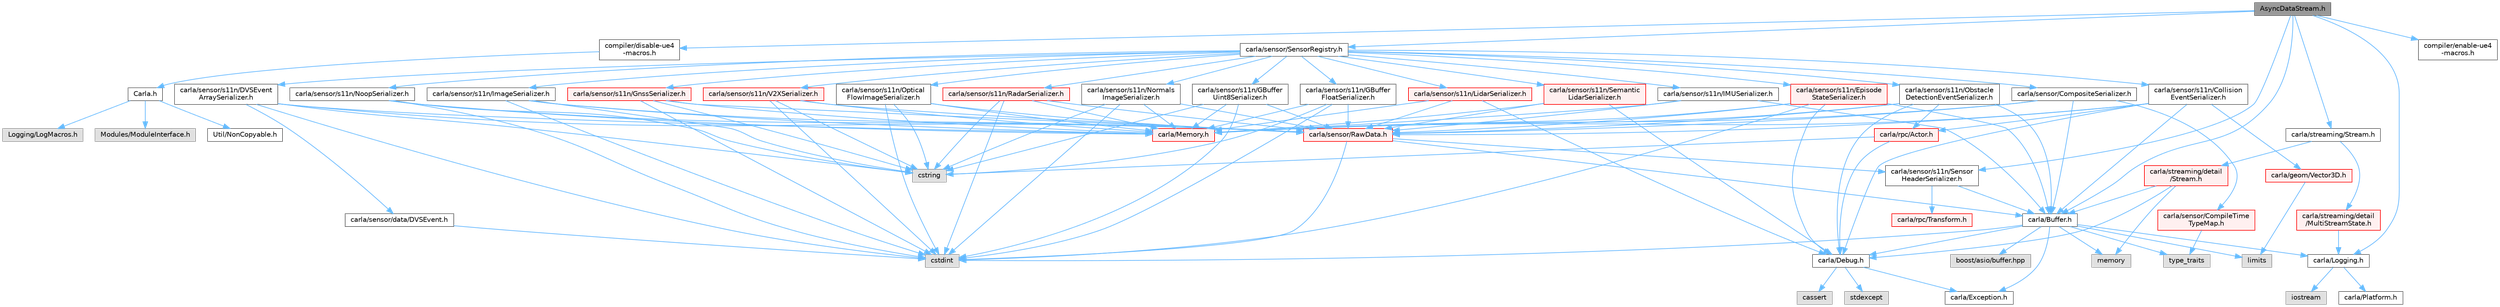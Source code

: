 digraph "AsyncDataStream.h"
{
 // INTERACTIVE_SVG=YES
 // LATEX_PDF_SIZE
  bgcolor="transparent";
  edge [fontname=Helvetica,fontsize=10,labelfontname=Helvetica,labelfontsize=10];
  node [fontname=Helvetica,fontsize=10,shape=box,height=0.2,width=0.4];
  Node1 [id="Node000001",label="AsyncDataStream.h",height=0.2,width=0.4,color="gray40", fillcolor="grey60", style="filled", fontcolor="black",tooltip=" "];
  Node1 -> Node2 [id="edge1_Node000001_Node000002",color="steelblue1",style="solid",tooltip=" "];
  Node2 [id="Node000002",label="compiler/disable-ue4\l-macros.h",height=0.2,width=0.4,color="grey40", fillcolor="white", style="filled",URL="$d2/d02/disable-ue4-macros_8h.html",tooltip=" "];
  Node2 -> Node3 [id="edge2_Node000002_Node000003",color="steelblue1",style="solid",tooltip=" "];
  Node3 [id="Node000003",label="Carla.h",height=0.2,width=0.4,color="grey40", fillcolor="white", style="filled",URL="$d7/d7d/Carla_8h.html",tooltip=" "];
  Node3 -> Node4 [id="edge3_Node000003_Node000004",color="steelblue1",style="solid",tooltip=" "];
  Node4 [id="Node000004",label="Util/NonCopyable.h",height=0.2,width=0.4,color="grey40", fillcolor="white", style="filled",URL="$d4/d57/Unreal_2CarlaUE4_2Plugins_2Carla_2Source_2Carla_2Util_2NonCopyable_8h.html",tooltip=" "];
  Node3 -> Node5 [id="edge4_Node000003_Node000005",color="steelblue1",style="solid",tooltip=" "];
  Node5 [id="Node000005",label="Logging/LogMacros.h",height=0.2,width=0.4,color="grey60", fillcolor="#E0E0E0", style="filled",tooltip=" "];
  Node3 -> Node6 [id="edge5_Node000003_Node000006",color="steelblue1",style="solid",tooltip=" "];
  Node6 [id="Node000006",label="Modules/ModuleInterface.h",height=0.2,width=0.4,color="grey60", fillcolor="#E0E0E0", style="filled",tooltip=" "];
  Node1 -> Node7 [id="edge6_Node000001_Node000007",color="steelblue1",style="solid",tooltip=" "];
  Node7 [id="Node000007",label="carla/Buffer.h",height=0.2,width=0.4,color="grey40", fillcolor="white", style="filled",URL="$d2/dda/carla_2Buffer_8h.html",tooltip=" "];
  Node7 -> Node8 [id="edge7_Node000007_Node000008",color="steelblue1",style="solid",tooltip=" "];
  Node8 [id="Node000008",label="carla/Debug.h",height=0.2,width=0.4,color="grey40", fillcolor="white", style="filled",URL="$d4/deb/Debug_8h.html",tooltip=" "];
  Node8 -> Node9 [id="edge8_Node000008_Node000009",color="steelblue1",style="solid",tooltip=" "];
  Node9 [id="Node000009",label="carla/Exception.h",height=0.2,width=0.4,color="grey40", fillcolor="white", style="filled",URL="$d8/d8a/Exception_8h.html",tooltip=" "];
  Node8 -> Node10 [id="edge9_Node000008_Node000010",color="steelblue1",style="solid",tooltip=" "];
  Node10 [id="Node000010",label="stdexcept",height=0.2,width=0.4,color="grey60", fillcolor="#E0E0E0", style="filled",tooltip=" "];
  Node8 -> Node11 [id="edge10_Node000008_Node000011",color="steelblue1",style="solid",tooltip=" "];
  Node11 [id="Node000011",label="cassert",height=0.2,width=0.4,color="grey60", fillcolor="#E0E0E0", style="filled",tooltip=" "];
  Node7 -> Node9 [id="edge11_Node000007_Node000009",color="steelblue1",style="solid",tooltip=" "];
  Node7 -> Node12 [id="edge12_Node000007_Node000012",color="steelblue1",style="solid",tooltip=" "];
  Node12 [id="Node000012",label="carla/Logging.h",height=0.2,width=0.4,color="grey40", fillcolor="white", style="filled",URL="$de/d87/Logging_8h.html",tooltip=" "];
  Node12 -> Node13 [id="edge13_Node000012_Node000013",color="steelblue1",style="solid",tooltip=" "];
  Node13 [id="Node000013",label="carla/Platform.h",height=0.2,width=0.4,color="grey40", fillcolor="white", style="filled",URL="$d9/dd0/Platform_8h.html",tooltip=" "];
  Node12 -> Node14 [id="edge14_Node000012_Node000014",color="steelblue1",style="solid",tooltip=" "];
  Node14 [id="Node000014",label="iostream",height=0.2,width=0.4,color="grey60", fillcolor="#E0E0E0", style="filled",tooltip=" "];
  Node7 -> Node15 [id="edge15_Node000007_Node000015",color="steelblue1",style="solid",tooltip=" "];
  Node15 [id="Node000015",label="boost/asio/buffer.hpp",height=0.2,width=0.4,color="grey60", fillcolor="#E0E0E0", style="filled",tooltip=" "];
  Node7 -> Node16 [id="edge16_Node000007_Node000016",color="steelblue1",style="solid",tooltip=" "];
  Node16 [id="Node000016",label="cstdint",height=0.2,width=0.4,color="grey60", fillcolor="#E0E0E0", style="filled",tooltip=" "];
  Node7 -> Node17 [id="edge17_Node000007_Node000017",color="steelblue1",style="solid",tooltip=" "];
  Node17 [id="Node000017",label="limits",height=0.2,width=0.4,color="grey60", fillcolor="#E0E0E0", style="filled",tooltip=" "];
  Node7 -> Node18 [id="edge18_Node000007_Node000018",color="steelblue1",style="solid",tooltip=" "];
  Node18 [id="Node000018",label="memory",height=0.2,width=0.4,color="grey60", fillcolor="#E0E0E0", style="filled",tooltip=" "];
  Node7 -> Node19 [id="edge19_Node000007_Node000019",color="steelblue1",style="solid",tooltip=" "];
  Node19 [id="Node000019",label="type_traits",height=0.2,width=0.4,color="grey60", fillcolor="#E0E0E0", style="filled",tooltip=" "];
  Node1 -> Node12 [id="edge20_Node000001_Node000012",color="steelblue1",style="solid",tooltip=" "];
  Node1 -> Node20 [id="edge21_Node000001_Node000020",color="steelblue1",style="solid",tooltip=" "];
  Node20 [id="Node000020",label="carla/sensor/SensorRegistry.h",height=0.2,width=0.4,color="grey40", fillcolor="white", style="filled",URL="$d4/d03/SensorRegistry_8h.html",tooltip=" "];
  Node20 -> Node21 [id="edge22_Node000020_Node000021",color="steelblue1",style="solid",tooltip=" "];
  Node21 [id="Node000021",label="carla/sensor/CompositeSerializer.h",height=0.2,width=0.4,color="grey40", fillcolor="white", style="filled",URL="$d0/dc9/CompositeSerializer_8h.html",tooltip=" "];
  Node21 -> Node7 [id="edge23_Node000021_Node000007",color="steelblue1",style="solid",tooltip=" "];
  Node21 -> Node22 [id="edge24_Node000021_Node000022",color="steelblue1",style="solid",tooltip=" "];
  Node22 [id="Node000022",label="carla/Memory.h",height=0.2,width=0.4,color="red", fillcolor="#FFF0F0", style="filled",URL="$de/d5c/Memory_8h.html",tooltip=" "];
  Node21 -> Node27 [id="edge25_Node000021_Node000027",color="steelblue1",style="solid",tooltip=" "];
  Node27 [id="Node000027",label="carla/sensor/CompileTime\lTypeMap.h",height=0.2,width=0.4,color="red", fillcolor="#FFF0F0", style="filled",URL="$d2/d1f/CompileTimeTypeMap_8h.html",tooltip=" "];
  Node27 -> Node19 [id="edge26_Node000027_Node000019",color="steelblue1",style="solid",tooltip=" "];
  Node21 -> Node29 [id="edge27_Node000021_Node000029",color="steelblue1",style="solid",tooltip=" "];
  Node29 [id="Node000029",label="carla/sensor/RawData.h",height=0.2,width=0.4,color="red", fillcolor="#FFF0F0", style="filled",URL="$dc/d62/RawData_8h.html",tooltip=" "];
  Node29 -> Node7 [id="edge28_Node000029_Node000007",color="steelblue1",style="solid",tooltip=" "];
  Node29 -> Node30 [id="edge29_Node000029_Node000030",color="steelblue1",style="solid",tooltip=" "];
  Node30 [id="Node000030",label="carla/sensor/s11n/Sensor\lHeaderSerializer.h",height=0.2,width=0.4,color="grey40", fillcolor="white", style="filled",URL="$dd/da9/SensorHeaderSerializer_8h.html",tooltip=" "];
  Node30 -> Node7 [id="edge30_Node000030_Node000007",color="steelblue1",style="solid",tooltip=" "];
  Node30 -> Node31 [id="edge31_Node000030_Node000031",color="steelblue1",style="solid",tooltip=" "];
  Node31 [id="Node000031",label="carla/rpc/Transform.h",height=0.2,width=0.4,color="red", fillcolor="#FFF0F0", style="filled",URL="$df/d36/rpc_2Transform_8h.html",tooltip=" "];
  Node29 -> Node16 [id="edge32_Node000029_Node000016",color="steelblue1",style="solid",tooltip=" "];
  Node20 -> Node55 [id="edge33_Node000020_Node000055",color="steelblue1",style="solid",tooltip=" "];
  Node55 [id="Node000055",label="carla/sensor/s11n/Collision\lEventSerializer.h",height=0.2,width=0.4,color="grey40", fillcolor="white", style="filled",URL="$d8/d9f/CollisionEventSerializer_8h.html",tooltip=" "];
  Node55 -> Node7 [id="edge34_Node000055_Node000007",color="steelblue1",style="solid",tooltip=" "];
  Node55 -> Node8 [id="edge35_Node000055_Node000008",color="steelblue1",style="solid",tooltip=" "];
  Node55 -> Node22 [id="edge36_Node000055_Node000022",color="steelblue1",style="solid",tooltip=" "];
  Node55 -> Node56 [id="edge37_Node000055_Node000056",color="steelblue1",style="solid",tooltip=" "];
  Node56 [id="Node000056",label="carla/rpc/Actor.h",height=0.2,width=0.4,color="red", fillcolor="#FFF0F0", style="filled",URL="$d8/d73/rpc_2Actor_8h.html",tooltip=" "];
  Node56 -> Node8 [id="edge38_Node000056_Node000008",color="steelblue1",style="solid",tooltip=" "];
  Node56 -> Node72 [id="edge39_Node000056_Node000072",color="steelblue1",style="solid",tooltip=" "];
  Node72 [id="Node000072",label="cstring",height=0.2,width=0.4,color="grey60", fillcolor="#E0E0E0", style="filled",tooltip=" "];
  Node55 -> Node36 [id="edge40_Node000055_Node000036",color="steelblue1",style="solid",tooltip=" "];
  Node36 [id="Node000036",label="carla/geom/Vector3D.h",height=0.2,width=0.4,color="red", fillcolor="#FFF0F0", style="filled",URL="$de/d70/geom_2Vector3D_8h.html",tooltip=" "];
  Node36 -> Node17 [id="edge41_Node000036_Node000017",color="steelblue1",style="solid",tooltip=" "];
  Node55 -> Node29 [id="edge42_Node000055_Node000029",color="steelblue1",style="solid",tooltip=" "];
  Node20 -> Node73 [id="edge43_Node000020_Node000073",color="steelblue1",style="solid",tooltip=" "];
  Node73 [id="Node000073",label="carla/sensor/s11n/DVSEvent\lArraySerializer.h",height=0.2,width=0.4,color="grey40", fillcolor="white", style="filled",URL="$d7/d74/DVSEventArraySerializer_8h.html",tooltip=" "];
  Node73 -> Node22 [id="edge44_Node000073_Node000022",color="steelblue1",style="solid",tooltip=" "];
  Node73 -> Node29 [id="edge45_Node000073_Node000029",color="steelblue1",style="solid",tooltip=" "];
  Node73 -> Node74 [id="edge46_Node000073_Node000074",color="steelblue1",style="solid",tooltip=" "];
  Node74 [id="Node000074",label="carla/sensor/data/DVSEvent.h",height=0.2,width=0.4,color="grey40", fillcolor="white", style="filled",URL="$d7/d0b/DVSEvent_8h.html",tooltip=" "];
  Node74 -> Node16 [id="edge47_Node000074_Node000016",color="steelblue1",style="solid",tooltip=" "];
  Node73 -> Node16 [id="edge48_Node000073_Node000016",color="steelblue1",style="solid",tooltip=" "];
  Node73 -> Node72 [id="edge49_Node000073_Node000072",color="steelblue1",style="solid",tooltip=" "];
  Node20 -> Node75 [id="edge50_Node000020_Node000075",color="steelblue1",style="solid",tooltip=" "];
  Node75 [id="Node000075",label="carla/sensor/s11n/Episode\lStateSerializer.h",height=0.2,width=0.4,color="red", fillcolor="#FFF0F0", style="filled",URL="$dd/dd8/EpisodeStateSerializer_8h.html",tooltip=" "];
  Node75 -> Node7 [id="edge51_Node000075_Node000007",color="steelblue1",style="solid",tooltip=" "];
  Node75 -> Node8 [id="edge52_Node000075_Node000008",color="steelblue1",style="solid",tooltip=" "];
  Node75 -> Node22 [id="edge53_Node000075_Node000022",color="steelblue1",style="solid",tooltip=" "];
  Node75 -> Node29 [id="edge54_Node000075_Node000029",color="steelblue1",style="solid",tooltip=" "];
  Node75 -> Node16 [id="edge55_Node000075_Node000016",color="steelblue1",style="solid",tooltip=" "];
  Node20 -> Node86 [id="edge56_Node000020_Node000086",color="steelblue1",style="solid",tooltip=" "];
  Node86 [id="Node000086",label="carla/sensor/s11n/GnssSerializer.h",height=0.2,width=0.4,color="red", fillcolor="#FFF0F0", style="filled",URL="$d6/dc5/GnssSerializer_8h.html",tooltip=" "];
  Node86 -> Node22 [id="edge57_Node000086_Node000022",color="steelblue1",style="solid",tooltip=" "];
  Node86 -> Node29 [id="edge58_Node000086_Node000029",color="steelblue1",style="solid",tooltip=" "];
  Node86 -> Node16 [id="edge59_Node000086_Node000016",color="steelblue1",style="solid",tooltip=" "];
  Node86 -> Node72 [id="edge60_Node000086_Node000072",color="steelblue1",style="solid",tooltip=" "];
  Node20 -> Node88 [id="edge61_Node000020_Node000088",color="steelblue1",style="solid",tooltip=" "];
  Node88 [id="Node000088",label="carla/sensor/s11n/ImageSerializer.h",height=0.2,width=0.4,color="grey40", fillcolor="white", style="filled",URL="$de/dbf/ImageSerializer_8h.html",tooltip=" "];
  Node88 -> Node22 [id="edge62_Node000088_Node000022",color="steelblue1",style="solid",tooltip=" "];
  Node88 -> Node29 [id="edge63_Node000088_Node000029",color="steelblue1",style="solid",tooltip=" "];
  Node88 -> Node16 [id="edge64_Node000088_Node000016",color="steelblue1",style="solid",tooltip=" "];
  Node88 -> Node72 [id="edge65_Node000088_Node000072",color="steelblue1",style="solid",tooltip=" "];
  Node20 -> Node89 [id="edge66_Node000020_Node000089",color="steelblue1",style="solid",tooltip=" "];
  Node89 [id="Node000089",label="carla/sensor/s11n/Normals\lImageSerializer.h",height=0.2,width=0.4,color="grey40", fillcolor="white", style="filled",URL="$dd/d9f/NormalsImageSerializer_8h.html",tooltip=" "];
  Node89 -> Node22 [id="edge67_Node000089_Node000022",color="steelblue1",style="solid",tooltip=" "];
  Node89 -> Node29 [id="edge68_Node000089_Node000029",color="steelblue1",style="solid",tooltip=" "];
  Node89 -> Node16 [id="edge69_Node000089_Node000016",color="steelblue1",style="solid",tooltip=" "];
  Node89 -> Node72 [id="edge70_Node000089_Node000072",color="steelblue1",style="solid",tooltip=" "];
  Node20 -> Node90 [id="edge71_Node000020_Node000090",color="steelblue1",style="solid",tooltip=" "];
  Node90 [id="Node000090",label="carla/sensor/s11n/Optical\lFlowImageSerializer.h",height=0.2,width=0.4,color="grey40", fillcolor="white", style="filled",URL="$dd/d8a/OpticalFlowImageSerializer_8h.html",tooltip=" "];
  Node90 -> Node22 [id="edge72_Node000090_Node000022",color="steelblue1",style="solid",tooltip=" "];
  Node90 -> Node29 [id="edge73_Node000090_Node000029",color="steelblue1",style="solid",tooltip=" "];
  Node90 -> Node16 [id="edge74_Node000090_Node000016",color="steelblue1",style="solid",tooltip=" "];
  Node90 -> Node72 [id="edge75_Node000090_Node000072",color="steelblue1",style="solid",tooltip=" "];
  Node20 -> Node91 [id="edge76_Node000020_Node000091",color="steelblue1",style="solid",tooltip=" "];
  Node91 [id="Node000091",label="carla/sensor/s11n/IMUSerializer.h",height=0.2,width=0.4,color="grey40", fillcolor="white", style="filled",URL="$db/daa/IMUSerializer_8h.html",tooltip=" "];
  Node91 -> Node7 [id="edge77_Node000091_Node000007",color="steelblue1",style="solid",tooltip=" "];
  Node91 -> Node22 [id="edge78_Node000091_Node000022",color="steelblue1",style="solid",tooltip=" "];
  Node91 -> Node29 [id="edge79_Node000091_Node000029",color="steelblue1",style="solid",tooltip=" "];
  Node20 -> Node92 [id="edge80_Node000020_Node000092",color="steelblue1",style="solid",tooltip=" "];
  Node92 [id="Node000092",label="carla/sensor/s11n/LidarSerializer.h",height=0.2,width=0.4,color="red", fillcolor="#FFF0F0", style="filled",URL="$d1/de3/LidarSerializer_8h.html",tooltip=" "];
  Node92 -> Node8 [id="edge81_Node000092_Node000008",color="steelblue1",style="solid",tooltip=" "];
  Node92 -> Node22 [id="edge82_Node000092_Node000022",color="steelblue1",style="solid",tooltip=" "];
  Node92 -> Node29 [id="edge83_Node000092_Node000029",color="steelblue1",style="solid",tooltip=" "];
  Node20 -> Node97 [id="edge84_Node000020_Node000097",color="steelblue1",style="solid",tooltip=" "];
  Node97 [id="Node000097",label="carla/sensor/s11n/NoopSerializer.h",height=0.2,width=0.4,color="grey40", fillcolor="white", style="filled",URL="$da/d3e/NoopSerializer_8h.html",tooltip=" "];
  Node97 -> Node22 [id="edge85_Node000097_Node000022",color="steelblue1",style="solid",tooltip=" "];
  Node97 -> Node29 [id="edge86_Node000097_Node000029",color="steelblue1",style="solid",tooltip=" "];
  Node97 -> Node16 [id="edge87_Node000097_Node000016",color="steelblue1",style="solid",tooltip=" "];
  Node97 -> Node72 [id="edge88_Node000097_Node000072",color="steelblue1",style="solid",tooltip=" "];
  Node20 -> Node98 [id="edge89_Node000020_Node000098",color="steelblue1",style="solid",tooltip=" "];
  Node98 [id="Node000098",label="carla/sensor/s11n/Obstacle\lDetectionEventSerializer.h",height=0.2,width=0.4,color="grey40", fillcolor="white", style="filled",URL="$d3/d5c/ObstacleDetectionEventSerializer_8h.html",tooltip=" "];
  Node98 -> Node7 [id="edge90_Node000098_Node000007",color="steelblue1",style="solid",tooltip=" "];
  Node98 -> Node8 [id="edge91_Node000098_Node000008",color="steelblue1",style="solid",tooltip=" "];
  Node98 -> Node22 [id="edge92_Node000098_Node000022",color="steelblue1",style="solid",tooltip=" "];
  Node98 -> Node56 [id="edge93_Node000098_Node000056",color="steelblue1",style="solid",tooltip=" "];
  Node98 -> Node29 [id="edge94_Node000098_Node000029",color="steelblue1",style="solid",tooltip=" "];
  Node20 -> Node99 [id="edge95_Node000020_Node000099",color="steelblue1",style="solid",tooltip=" "];
  Node99 [id="Node000099",label="carla/sensor/s11n/RadarSerializer.h",height=0.2,width=0.4,color="red", fillcolor="#FFF0F0", style="filled",URL="$db/d71/RadarSerializer_8h.html",tooltip=" "];
  Node99 -> Node22 [id="edge96_Node000099_Node000022",color="steelblue1",style="solid",tooltip=" "];
  Node99 -> Node29 [id="edge97_Node000099_Node000029",color="steelblue1",style="solid",tooltip=" "];
  Node99 -> Node16 [id="edge98_Node000099_Node000016",color="steelblue1",style="solid",tooltip=" "];
  Node99 -> Node72 [id="edge99_Node000099_Node000072",color="steelblue1",style="solid",tooltip=" "];
  Node20 -> Node102 [id="edge100_Node000020_Node000102",color="steelblue1",style="solid",tooltip=" "];
  Node102 [id="Node000102",label="carla/sensor/s11n/Semantic\lLidarSerializer.h",height=0.2,width=0.4,color="red", fillcolor="#FFF0F0", style="filled",URL="$dd/d23/SemanticLidarSerializer_8h.html",tooltip=" "];
  Node102 -> Node8 [id="edge101_Node000102_Node000008",color="steelblue1",style="solid",tooltip=" "];
  Node102 -> Node22 [id="edge102_Node000102_Node000022",color="steelblue1",style="solid",tooltip=" "];
  Node102 -> Node29 [id="edge103_Node000102_Node000029",color="steelblue1",style="solid",tooltip=" "];
  Node20 -> Node103 [id="edge104_Node000020_Node000103",color="steelblue1",style="solid",tooltip=" "];
  Node103 [id="Node000103",label="carla/sensor/s11n/GBuffer\lUint8Serializer.h",height=0.2,width=0.4,color="grey40", fillcolor="white", style="filled",URL="$d4/d68/GBufferUint8Serializer_8h.html",tooltip=" "];
  Node103 -> Node22 [id="edge105_Node000103_Node000022",color="steelblue1",style="solid",tooltip=" "];
  Node103 -> Node29 [id="edge106_Node000103_Node000029",color="steelblue1",style="solid",tooltip=" "];
  Node103 -> Node16 [id="edge107_Node000103_Node000016",color="steelblue1",style="solid",tooltip=" "];
  Node103 -> Node72 [id="edge108_Node000103_Node000072",color="steelblue1",style="solid",tooltip=" "];
  Node20 -> Node104 [id="edge109_Node000020_Node000104",color="steelblue1",style="solid",tooltip=" "];
  Node104 [id="Node000104",label="carla/sensor/s11n/GBuffer\lFloatSerializer.h",height=0.2,width=0.4,color="grey40", fillcolor="white", style="filled",URL="$d8/d61/GBufferFloatSerializer_8h.html",tooltip=" "];
  Node104 -> Node22 [id="edge110_Node000104_Node000022",color="steelblue1",style="solid",tooltip=" "];
  Node104 -> Node29 [id="edge111_Node000104_Node000029",color="steelblue1",style="solid",tooltip=" "];
  Node104 -> Node16 [id="edge112_Node000104_Node000016",color="steelblue1",style="solid",tooltip=" "];
  Node104 -> Node72 [id="edge113_Node000104_Node000072",color="steelblue1",style="solid",tooltip=" "];
  Node20 -> Node105 [id="edge114_Node000020_Node000105",color="steelblue1",style="solid",tooltip=" "];
  Node105 [id="Node000105",label="carla/sensor/s11n/V2XSerializer.h",height=0.2,width=0.4,color="red", fillcolor="#FFF0F0", style="filled",URL="$d6/da8/V2XSerializer_8h.html",tooltip=" "];
  Node105 -> Node22 [id="edge115_Node000105_Node000022",color="steelblue1",style="solid",tooltip=" "];
  Node105 -> Node29 [id="edge116_Node000105_Node000029",color="steelblue1",style="solid",tooltip=" "];
  Node105 -> Node16 [id="edge117_Node000105_Node000016",color="steelblue1",style="solid",tooltip=" "];
  Node105 -> Node72 [id="edge118_Node000105_Node000072",color="steelblue1",style="solid",tooltip=" "];
  Node1 -> Node30 [id="edge119_Node000001_Node000030",color="steelblue1",style="solid",tooltip=" "];
  Node1 -> Node109 [id="edge120_Node000001_Node000109",color="steelblue1",style="solid",tooltip=" "];
  Node109 [id="Node000109",label="carla/streaming/Stream.h",height=0.2,width=0.4,color="grey40", fillcolor="white", style="filled",URL="$de/dd1/Stream_8h.html",tooltip=" "];
  Node109 -> Node110 [id="edge121_Node000109_Node000110",color="steelblue1",style="solid",tooltip=" "];
  Node110 [id="Node000110",label="carla/streaming/detail\l/MultiStreamState.h",height=0.2,width=0.4,color="red", fillcolor="#FFF0F0", style="filled",URL="$df/dc5/MultiStreamState_8h.html",tooltip=" "];
  Node110 -> Node12 [id="edge122_Node000110_Node000012",color="steelblue1",style="solid",tooltip=" "];
  Node109 -> Node135 [id="edge123_Node000109_Node000135",color="steelblue1",style="solid",tooltip=" "];
  Node135 [id="Node000135",label="carla/streaming/detail\l/Stream.h",height=0.2,width=0.4,color="red", fillcolor="#FFF0F0", style="filled",URL="$d3/dff/detail_2Stream_8h.html",tooltip=" "];
  Node135 -> Node7 [id="edge124_Node000135_Node000007",color="steelblue1",style="solid",tooltip=" "];
  Node135 -> Node8 [id="edge125_Node000135_Node000008",color="steelblue1",style="solid",tooltip=" "];
  Node135 -> Node18 [id="edge126_Node000135_Node000018",color="steelblue1",style="solid",tooltip=" "];
  Node1 -> Node40 [id="edge127_Node000001_Node000040",color="steelblue1",style="solid",tooltip=" "];
  Node40 [id="Node000040",label="compiler/enable-ue4\l-macros.h",height=0.2,width=0.4,color="grey40", fillcolor="white", style="filled",URL="$d9/da2/enable-ue4-macros_8h.html",tooltip=" "];
}
